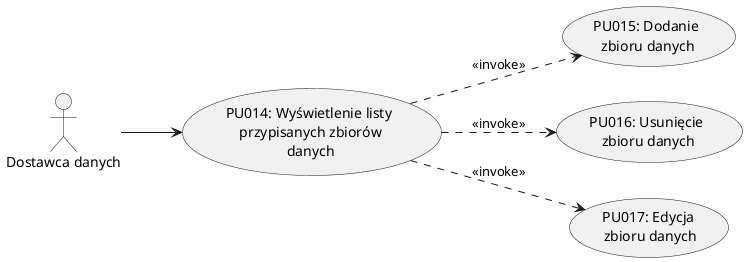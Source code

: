 @startuml DostawcaDanych
left to right direction

actor "Dostawca danych" as Provider

usecase "PU014: Wyświetlenie listy\n przypisanych zbiorów\n danych" as UC1
usecase "PU015: Dodanie\n zbioru danych" as UC2
usecase "PU016: Usunięcie\n zbioru danych" as UC3
usecase "PU017: Edycja\n zbioru danych" as UC4

Provider --> UC1
UC1 ..> UC2 : <<invoke>>
UC1 ..> UC3 : <<invoke>>
UC1 ..> UC4 : <<invoke>>

@enduml